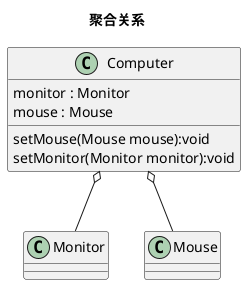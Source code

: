 @startuml
title:聚合关系
class Monitor
class Mouse
class Computer{
    monitor : Monitor
    mouse : Mouse

    setMouse(Mouse mouse):void
    setMonitor(Monitor monitor):void
}

Computer o-- Mouse
Computer o-- Monitor
@enduml